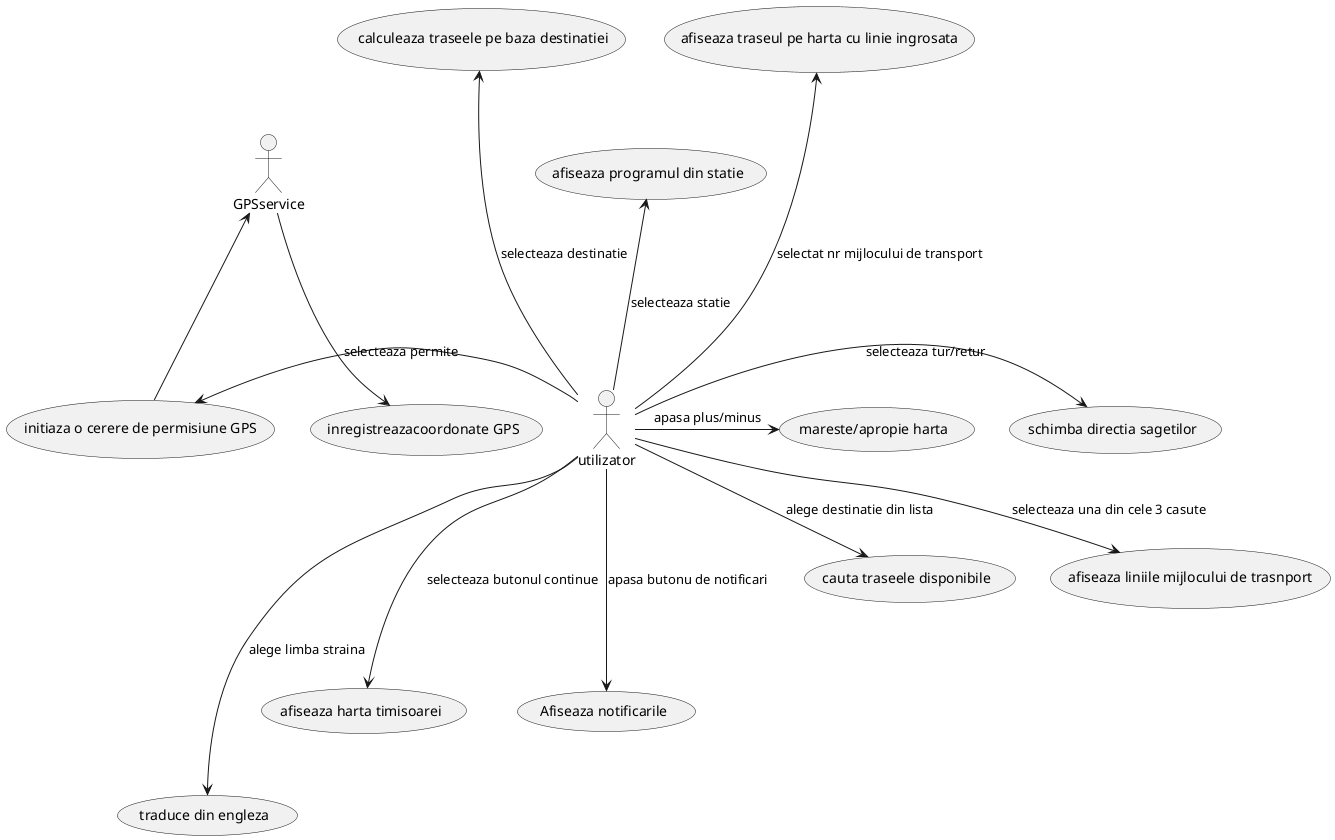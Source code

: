 @startuml
@startuml
'idea.partialRender
@startuml
actor utilizator
:utilizator:-left-->(initiaza o cerere de permisiune GPS):selecteaza permite
actor GPSservice
GPSservice<---(initiaza o cerere de permisiune GPS)
GPSservice---> (inregistreazacoordonate GPS)
utilizator ---->(traduce din engleza):alege limba straina
utilizator ---> (afiseaza harta timisoarei): selecteaza butonul continue
utilizator ---> (Afiseaza notificarile) : apasa butonu de notificari
utilizator-->(cauta traseele disponibile): alege destinatie din lista
:utilizator:-up--->( calculeaza traseele pe baza destinatiei):selecteaza destinatie
utilizator -->(afiseaza liniile mijlocului de trasnport):selecteaza una din cele 3 casute
:utilizator:-up--->(afiseaza traseul pe harta cu linie ingrosata):selectat nr mijlocului de transport
:utilizator:-right---> (schimba directia sagetilor):selecteaza tur/retur
:utilizator:-up-->(afiseaza programul din statie):selecteaza statie
:utilizator:-right--->(mareste/apropie harta):apasa plus/minus





@enduml
